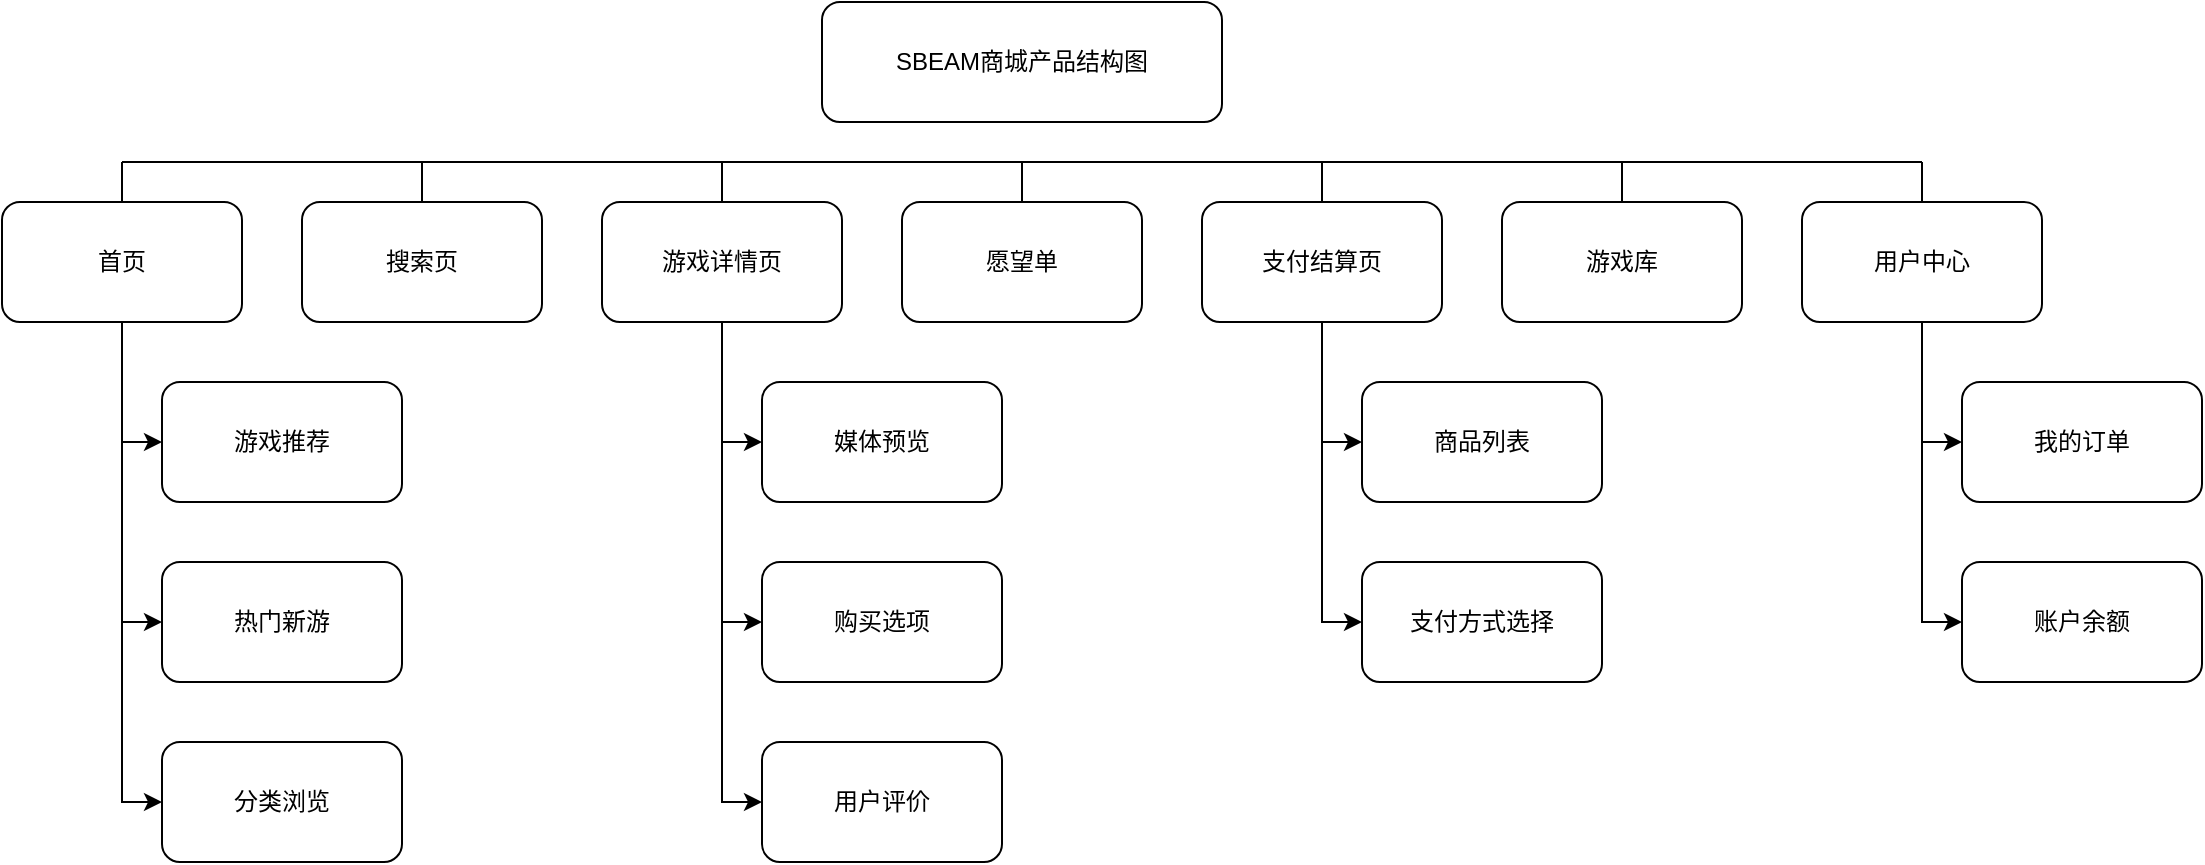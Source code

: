 <mxfile version="26.1.1">
  <diagram name="第 1 页" id="qWg73QQLu-jlkn9CHouk">
    <mxGraphModel dx="1562" dy="909" grid="1" gridSize="10" guides="1" tooltips="1" connect="1" arrows="1" fold="1" page="1" pageScale="1" pageWidth="1169" pageHeight="827" math="0" shadow="0">
      <root>
        <mxCell id="0" />
        <mxCell id="1" parent="0" />
        <mxCell id="HibjiugWb25rPsMZCDyj-1" value="SBEAM商城产品结构图" style="rounded=1;whiteSpace=wrap;html=1;" vertex="1" parent="1">
          <mxGeometry x="450" y="90" width="200" height="60" as="geometry" />
        </mxCell>
        <mxCell id="HibjiugWb25rPsMZCDyj-2" value="搜索页" style="rounded=1;whiteSpace=wrap;html=1;" vertex="1" parent="1">
          <mxGeometry x="190" y="190" width="120" height="60" as="geometry" />
        </mxCell>
        <mxCell id="HibjiugWb25rPsMZCDyj-32" style="edgeStyle=orthogonalEdgeStyle;rounded=0;orthogonalLoop=1;jettySize=auto;html=1;entryX=0;entryY=0.5;entryDx=0;entryDy=0;" edge="1" parent="1" source="HibjiugWb25rPsMZCDyj-3" target="HibjiugWb25rPsMZCDyj-21">
          <mxGeometry relative="1" as="geometry" />
        </mxCell>
        <mxCell id="HibjiugWb25rPsMZCDyj-33" style="edgeStyle=orthogonalEdgeStyle;rounded=0;orthogonalLoop=1;jettySize=auto;html=1;entryX=0;entryY=0.5;entryDx=0;entryDy=0;" edge="1" parent="1" source="HibjiugWb25rPsMZCDyj-3" target="HibjiugWb25rPsMZCDyj-22">
          <mxGeometry relative="1" as="geometry" />
        </mxCell>
        <mxCell id="HibjiugWb25rPsMZCDyj-34" style="edgeStyle=orthogonalEdgeStyle;rounded=0;orthogonalLoop=1;jettySize=auto;html=1;entryX=0;entryY=0.5;entryDx=0;entryDy=0;" edge="1" parent="1" source="HibjiugWb25rPsMZCDyj-3" target="HibjiugWb25rPsMZCDyj-23">
          <mxGeometry relative="1" as="geometry" />
        </mxCell>
        <mxCell id="HibjiugWb25rPsMZCDyj-3" value="游戏详情页" style="rounded=1;whiteSpace=wrap;html=1;" vertex="1" parent="1">
          <mxGeometry x="340" y="190" width="120" height="60" as="geometry" />
        </mxCell>
        <mxCell id="HibjiugWb25rPsMZCDyj-35" style="edgeStyle=orthogonalEdgeStyle;rounded=0;orthogonalLoop=1;jettySize=auto;html=1;entryX=0;entryY=0.5;entryDx=0;entryDy=0;" edge="1" parent="1" source="HibjiugWb25rPsMZCDyj-4" target="HibjiugWb25rPsMZCDyj-25">
          <mxGeometry relative="1" as="geometry" />
        </mxCell>
        <mxCell id="HibjiugWb25rPsMZCDyj-36" style="edgeStyle=orthogonalEdgeStyle;rounded=0;orthogonalLoop=1;jettySize=auto;html=1;entryX=0;entryY=0.5;entryDx=0;entryDy=0;" edge="1" parent="1" source="HibjiugWb25rPsMZCDyj-4" target="HibjiugWb25rPsMZCDyj-26">
          <mxGeometry relative="1" as="geometry" />
        </mxCell>
        <mxCell id="HibjiugWb25rPsMZCDyj-4" value="支付结算页" style="rounded=1;whiteSpace=wrap;html=1;" vertex="1" parent="1">
          <mxGeometry x="640" y="190" width="120" height="60" as="geometry" />
        </mxCell>
        <mxCell id="HibjiugWb25rPsMZCDyj-5" value="愿望单" style="rounded=1;whiteSpace=wrap;html=1;" vertex="1" parent="1">
          <mxGeometry x="490" y="190" width="120" height="60" as="geometry" />
        </mxCell>
        <mxCell id="HibjiugWb25rPsMZCDyj-6" value="游戏库" style="rounded=1;whiteSpace=wrap;html=1;" vertex="1" parent="1">
          <mxGeometry x="790" y="190" width="120" height="60" as="geometry" />
        </mxCell>
        <mxCell id="HibjiugWb25rPsMZCDyj-29" style="edgeStyle=orthogonalEdgeStyle;rounded=0;orthogonalLoop=1;jettySize=auto;html=1;exitX=0.5;exitY=1;exitDx=0;exitDy=0;entryX=0;entryY=0.5;entryDx=0;entryDy=0;" edge="1" parent="1" source="HibjiugWb25rPsMZCDyj-7" target="HibjiugWb25rPsMZCDyj-18">
          <mxGeometry relative="1" as="geometry" />
        </mxCell>
        <mxCell id="HibjiugWb25rPsMZCDyj-30" style="edgeStyle=orthogonalEdgeStyle;rounded=0;orthogonalLoop=1;jettySize=auto;html=1;entryX=0;entryY=0.5;entryDx=0;entryDy=0;" edge="1" parent="1" source="HibjiugWb25rPsMZCDyj-7" target="HibjiugWb25rPsMZCDyj-19">
          <mxGeometry relative="1" as="geometry" />
        </mxCell>
        <mxCell id="HibjiugWb25rPsMZCDyj-31" style="edgeStyle=orthogonalEdgeStyle;rounded=0;orthogonalLoop=1;jettySize=auto;html=1;entryX=0;entryY=0.5;entryDx=0;entryDy=0;" edge="1" parent="1" source="HibjiugWb25rPsMZCDyj-7" target="HibjiugWb25rPsMZCDyj-20">
          <mxGeometry relative="1" as="geometry" />
        </mxCell>
        <mxCell id="HibjiugWb25rPsMZCDyj-7" value="首页" style="rounded=1;whiteSpace=wrap;html=1;" vertex="1" parent="1">
          <mxGeometry x="40" y="190" width="120" height="60" as="geometry" />
        </mxCell>
        <mxCell id="HibjiugWb25rPsMZCDyj-37" style="edgeStyle=orthogonalEdgeStyle;rounded=0;orthogonalLoop=1;jettySize=auto;html=1;entryX=0;entryY=0.5;entryDx=0;entryDy=0;" edge="1" parent="1" source="HibjiugWb25rPsMZCDyj-8" target="HibjiugWb25rPsMZCDyj-27">
          <mxGeometry relative="1" as="geometry" />
        </mxCell>
        <mxCell id="HibjiugWb25rPsMZCDyj-38" style="edgeStyle=orthogonalEdgeStyle;rounded=0;orthogonalLoop=1;jettySize=auto;html=1;entryX=0;entryY=0.5;entryDx=0;entryDy=0;" edge="1" parent="1" source="HibjiugWb25rPsMZCDyj-8" target="HibjiugWb25rPsMZCDyj-28">
          <mxGeometry relative="1" as="geometry" />
        </mxCell>
        <mxCell id="HibjiugWb25rPsMZCDyj-8" value="用户中心" style="rounded=1;whiteSpace=wrap;html=1;" vertex="1" parent="1">
          <mxGeometry x="940" y="190" width="120" height="60" as="geometry" />
        </mxCell>
        <mxCell id="HibjiugWb25rPsMZCDyj-9" value="" style="endArrow=none;html=1;rounded=0;" edge="1" parent="1">
          <mxGeometry width="50" height="50" relative="1" as="geometry">
            <mxPoint x="100" y="170" as="sourcePoint" />
            <mxPoint x="1000" y="170" as="targetPoint" />
          </mxGeometry>
        </mxCell>
        <mxCell id="HibjiugWb25rPsMZCDyj-10" value="" style="endArrow=none;html=1;rounded=0;" edge="1" parent="1" source="HibjiugWb25rPsMZCDyj-7">
          <mxGeometry width="50" height="50" relative="1" as="geometry">
            <mxPoint x="320" y="400" as="sourcePoint" />
            <mxPoint x="100" y="170" as="targetPoint" />
          </mxGeometry>
        </mxCell>
        <mxCell id="HibjiugWb25rPsMZCDyj-11" value="" style="endArrow=none;html=1;rounded=0;exitX=0.5;exitY=0;exitDx=0;exitDy=0;" edge="1" parent="1" source="HibjiugWb25rPsMZCDyj-2">
          <mxGeometry width="50" height="50" relative="1" as="geometry">
            <mxPoint x="110" y="200" as="sourcePoint" />
            <mxPoint x="250" y="170" as="targetPoint" />
          </mxGeometry>
        </mxCell>
        <mxCell id="HibjiugWb25rPsMZCDyj-13" value="" style="endArrow=none;html=1;rounded=0;entryX=0.5;entryY=0;entryDx=0;entryDy=0;" edge="1" parent="1" target="HibjiugWb25rPsMZCDyj-3">
          <mxGeometry width="50" height="50" relative="1" as="geometry">
            <mxPoint x="400" y="170" as="sourcePoint" />
            <mxPoint x="370" y="350" as="targetPoint" />
          </mxGeometry>
        </mxCell>
        <mxCell id="HibjiugWb25rPsMZCDyj-14" value="" style="endArrow=none;html=1;rounded=0;entryX=0.5;entryY=0;entryDx=0;entryDy=0;" edge="1" parent="1" target="HibjiugWb25rPsMZCDyj-5">
          <mxGeometry width="50" height="50" relative="1" as="geometry">
            <mxPoint x="550" y="170" as="sourcePoint" />
            <mxPoint x="370" y="350" as="targetPoint" />
          </mxGeometry>
        </mxCell>
        <mxCell id="HibjiugWb25rPsMZCDyj-15" value="" style="endArrow=none;html=1;rounded=0;entryX=0.5;entryY=0;entryDx=0;entryDy=0;" edge="1" parent="1" target="HibjiugWb25rPsMZCDyj-4">
          <mxGeometry width="50" height="50" relative="1" as="geometry">
            <mxPoint x="700" y="170" as="sourcePoint" />
            <mxPoint x="370" y="350" as="targetPoint" />
          </mxGeometry>
        </mxCell>
        <mxCell id="HibjiugWb25rPsMZCDyj-16" value="" style="endArrow=none;html=1;rounded=0;entryX=0.5;entryY=0;entryDx=0;entryDy=0;" edge="1" parent="1" target="HibjiugWb25rPsMZCDyj-6">
          <mxGeometry width="50" height="50" relative="1" as="geometry">
            <mxPoint x="850" y="170" as="sourcePoint" />
            <mxPoint x="370" y="350" as="targetPoint" />
          </mxGeometry>
        </mxCell>
        <mxCell id="HibjiugWb25rPsMZCDyj-17" value="" style="endArrow=none;html=1;rounded=0;entryX=0.5;entryY=0;entryDx=0;entryDy=0;" edge="1" parent="1" target="HibjiugWb25rPsMZCDyj-8">
          <mxGeometry width="50" height="50" relative="1" as="geometry">
            <mxPoint x="1000" y="170" as="sourcePoint" />
            <mxPoint x="370" y="350" as="targetPoint" />
          </mxGeometry>
        </mxCell>
        <mxCell id="HibjiugWb25rPsMZCDyj-18" value="游戏推荐" style="rounded=1;whiteSpace=wrap;html=1;" vertex="1" parent="1">
          <mxGeometry x="120" y="280" width="120" height="60" as="geometry" />
        </mxCell>
        <mxCell id="HibjiugWb25rPsMZCDyj-19" value="热门新游" style="rounded=1;whiteSpace=wrap;html=1;" vertex="1" parent="1">
          <mxGeometry x="120" y="370" width="120" height="60" as="geometry" />
        </mxCell>
        <mxCell id="HibjiugWb25rPsMZCDyj-20" value="分类浏览" style="rounded=1;whiteSpace=wrap;html=1;" vertex="1" parent="1">
          <mxGeometry x="120" y="460" width="120" height="60" as="geometry" />
        </mxCell>
        <mxCell id="HibjiugWb25rPsMZCDyj-21" value="媒体预览" style="rounded=1;whiteSpace=wrap;html=1;" vertex="1" parent="1">
          <mxGeometry x="420" y="280" width="120" height="60" as="geometry" />
        </mxCell>
        <mxCell id="HibjiugWb25rPsMZCDyj-22" value="购买选项" style="rounded=1;whiteSpace=wrap;html=1;" vertex="1" parent="1">
          <mxGeometry x="420" y="370" width="120" height="60" as="geometry" />
        </mxCell>
        <mxCell id="HibjiugWb25rPsMZCDyj-23" value="用户评价" style="rounded=1;whiteSpace=wrap;html=1;" vertex="1" parent="1">
          <mxGeometry x="420" y="460" width="120" height="60" as="geometry" />
        </mxCell>
        <mxCell id="HibjiugWb25rPsMZCDyj-25" value="商品列表" style="rounded=1;whiteSpace=wrap;html=1;" vertex="1" parent="1">
          <mxGeometry x="720" y="280" width="120" height="60" as="geometry" />
        </mxCell>
        <mxCell id="HibjiugWb25rPsMZCDyj-26" value="支付方式选择" style="rounded=1;whiteSpace=wrap;html=1;" vertex="1" parent="1">
          <mxGeometry x="720" y="370" width="120" height="60" as="geometry" />
        </mxCell>
        <mxCell id="HibjiugWb25rPsMZCDyj-27" value="我的订单" style="rounded=1;whiteSpace=wrap;html=1;" vertex="1" parent="1">
          <mxGeometry x="1020" y="280" width="120" height="60" as="geometry" />
        </mxCell>
        <mxCell id="HibjiugWb25rPsMZCDyj-28" value="账户余额" style="rounded=1;whiteSpace=wrap;html=1;" vertex="1" parent="1">
          <mxGeometry x="1020" y="370" width="120" height="60" as="geometry" />
        </mxCell>
      </root>
    </mxGraphModel>
  </diagram>
</mxfile>
